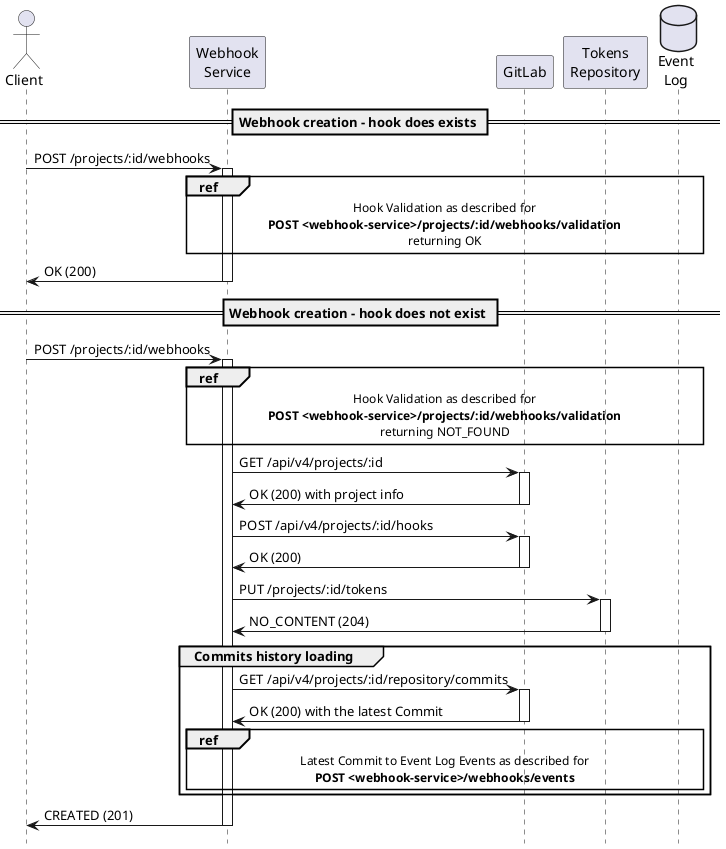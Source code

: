     @startuml
    hide footbox
    skinparam shadowing false

    actor Client
    participant "Webhook\nService" as Webhook
    participant GitLab
    participant "Tokens\nRepository" as Tokens
    database "Event\nLog" as Log

    == Webhook creation - hook does exists ==
    Client->Webhook: POST /projects/:id/webhooks
    activate Webhook
    ref over Webhook, Log: Hook Validation as described for\n**POST <webhook-service>/projects/:id/webhooks/validation**\nreturning OK
    Webhook->Client: OK (200)
    deactivate Webhook

    == Webhook creation - hook does not exist ==
    Client->Webhook: POST /projects/:id/webhooks
    activate Webhook
    ref over Webhook, Log: Hook Validation as described for\n**POST <webhook-service>/projects/:id/webhooks/validation**\nreturning NOT_FOUND
    Webhook->GitLab: GET /api/v4/projects/:id
    activate GitLab
    GitLab->Webhook: OK (200) with project info
    deactivate GitLab
    Webhook->GitLab: POST /api/v4/projects/:id/hooks
    activate GitLab
    GitLab->Webhook: OK (200)
    deactivate GitLab
    Webhook->Tokens: PUT /projects/:id/tokens
    activate Tokens
    Tokens->Webhook: NO_CONTENT (204)
    deactivate Tokens
    group Commits history loading
    Webhook->GitLab: GET /api/v4/projects/:id/repository/commits
    activate GitLab
    GitLab->Webhook: OK (200) with the latest Commit
    deactivate GitLab
    ref over Webhook, Log: Latest Commit to Event Log Events as described for\n**POST <webhook-service>/webhooks/events**
    end
    Webhook->Client: CREATED (201)
    deactivate Webhook

    @enduml
